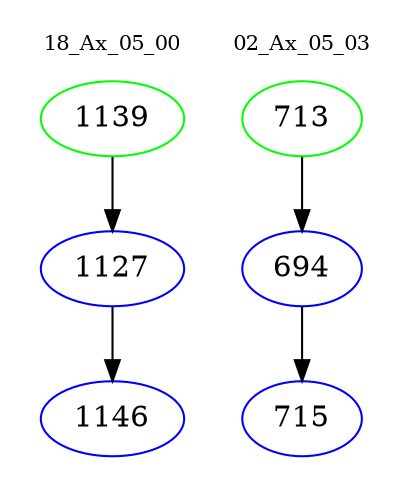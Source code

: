 digraph{
subgraph cluster_0 {
color = white
label = "18_Ax_05_00";
fontsize=10;
T0_1139 [label="1139", color="green"]
T0_1139 -> T0_1127 [color="black"]
T0_1127 [label="1127", color="blue"]
T0_1127 -> T0_1146 [color="black"]
T0_1146 [label="1146", color="blue"]
}
subgraph cluster_1 {
color = white
label = "02_Ax_05_03";
fontsize=10;
T1_713 [label="713", color="green"]
T1_713 -> T1_694 [color="black"]
T1_694 [label="694", color="blue"]
T1_694 -> T1_715 [color="black"]
T1_715 [label="715", color="blue"]
}
}

